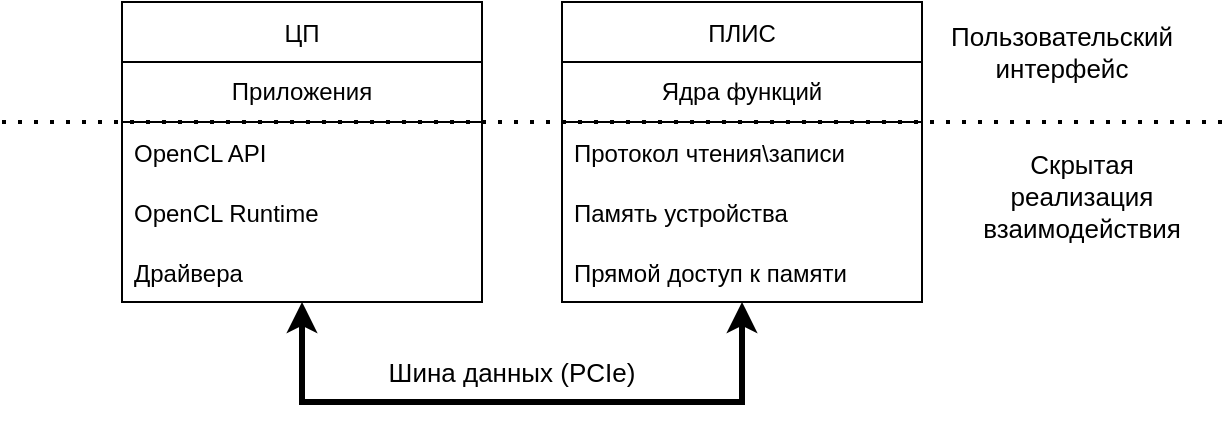 <mxfile version="18.1.3" type="github">
  <diagram id="y3nyafF1e3w-YYjCvUNy" name="Page-1">
    <mxGraphModel dx="541" dy="964" grid="1" gridSize="10" guides="1" tooltips="1" connect="1" arrows="1" fold="1" page="1" pageScale="1" pageWidth="827" pageHeight="1169" math="0" shadow="0">
      <root>
        <mxCell id="0" />
        <mxCell id="1" parent="0" />
        <mxCell id="sXaz8BXVk84s5LIh5xC4-4" value="ЦП" style="swimlane;fontStyle=0;childLayout=stackLayout;horizontal=1;startSize=30;horizontalStack=0;resizeParent=1;resizeParentMax=0;resizeLast=0;collapsible=1;marginBottom=0;" vertex="1" parent="1">
          <mxGeometry x="130" y="240" width="180" height="150" as="geometry" />
        </mxCell>
        <mxCell id="sXaz8BXVk84s5LIh5xC4-13" value="Приложения" style="rounded=0;whiteSpace=wrap;html=1;" vertex="1" parent="sXaz8BXVk84s5LIh5xC4-4">
          <mxGeometry y="30" width="180" height="30" as="geometry" />
        </mxCell>
        <mxCell id="sXaz8BXVk84s5LIh5xC4-5" value="OpenCL API" style="text;strokeColor=none;fillColor=none;align=left;verticalAlign=middle;spacingLeft=4;spacingRight=4;overflow=hidden;points=[[0,0.5],[1,0.5]];portConstraint=eastwest;rotatable=0;" vertex="1" parent="sXaz8BXVk84s5LIh5xC4-4">
          <mxGeometry y="60" width="180" height="30" as="geometry" />
        </mxCell>
        <mxCell id="sXaz8BXVk84s5LIh5xC4-6" value="OpenCL Runtime" style="text;strokeColor=none;fillColor=none;align=left;verticalAlign=middle;spacingLeft=4;spacingRight=4;overflow=hidden;points=[[0,0.5],[1,0.5]];portConstraint=eastwest;rotatable=0;" vertex="1" parent="sXaz8BXVk84s5LIh5xC4-4">
          <mxGeometry y="90" width="180" height="30" as="geometry" />
        </mxCell>
        <mxCell id="sXaz8BXVk84s5LIh5xC4-7" value="Драйвера" style="text;strokeColor=none;fillColor=none;align=left;verticalAlign=middle;spacingLeft=4;spacingRight=4;overflow=hidden;points=[[0,0.5],[1,0.5]];portConstraint=eastwest;rotatable=0;" vertex="1" parent="sXaz8BXVk84s5LIh5xC4-4">
          <mxGeometry y="120" width="180" height="30" as="geometry" />
        </mxCell>
        <mxCell id="sXaz8BXVk84s5LIh5xC4-8" value="ПЛИС" style="swimlane;fontStyle=0;childLayout=stackLayout;horizontal=1;startSize=30;horizontalStack=0;resizeParent=1;resizeParentMax=0;resizeLast=0;collapsible=1;marginBottom=0;" vertex="1" parent="1">
          <mxGeometry x="350" y="240" width="180" height="150" as="geometry" />
        </mxCell>
        <mxCell id="sXaz8BXVk84s5LIh5xC4-14" value="Ядра функций" style="rounded=0;whiteSpace=wrap;html=1;" vertex="1" parent="sXaz8BXVk84s5LIh5xC4-8">
          <mxGeometry y="30" width="180" height="30" as="geometry" />
        </mxCell>
        <mxCell id="sXaz8BXVk84s5LIh5xC4-9" value="Протокол чтения\записи" style="text;strokeColor=none;fillColor=none;align=left;verticalAlign=middle;spacingLeft=4;spacingRight=4;overflow=hidden;points=[[0,0.5],[1,0.5]];portConstraint=eastwest;rotatable=0;" vertex="1" parent="sXaz8BXVk84s5LIh5xC4-8">
          <mxGeometry y="60" width="180" height="30" as="geometry" />
        </mxCell>
        <mxCell id="sXaz8BXVk84s5LIh5xC4-10" value="Память устройства" style="text;strokeColor=none;fillColor=none;align=left;verticalAlign=middle;spacingLeft=4;spacingRight=4;overflow=hidden;points=[[0,0.5],[1,0.5]];portConstraint=eastwest;rotatable=0;" vertex="1" parent="sXaz8BXVk84s5LIh5xC4-8">
          <mxGeometry y="90" width="180" height="30" as="geometry" />
        </mxCell>
        <mxCell id="sXaz8BXVk84s5LIh5xC4-11" value="Прямой доступ к памяти" style="text;strokeColor=none;fillColor=none;align=left;verticalAlign=middle;spacingLeft=4;spacingRight=4;overflow=hidden;points=[[0,0.5],[1,0.5]];portConstraint=eastwest;rotatable=0;" vertex="1" parent="sXaz8BXVk84s5LIh5xC4-8">
          <mxGeometry y="120" width="180" height="30" as="geometry" />
        </mxCell>
        <mxCell id="sXaz8BXVk84s5LIh5xC4-15" value="" style="endArrow=none;dashed=1;html=1;dashPattern=1 3;strokeWidth=2;rounded=0;shadow=0;sketch=0;fontSize=33;" edge="1" parent="1">
          <mxGeometry width="50" height="50" relative="1" as="geometry">
            <mxPoint x="70" y="300" as="sourcePoint" />
            <mxPoint x="680" y="300" as="targetPoint" />
          </mxGeometry>
        </mxCell>
        <mxCell id="sXaz8BXVk84s5LIh5xC4-18" value="" style="endArrow=classic;startArrow=classic;html=1;rounded=0;shadow=0;sketch=0;fontSize=7;strokeWidth=3;entryX=0.5;entryY=1;entryDx=0;entryDy=0;exitX=0.5;exitY=1;exitDx=0;exitDy=0;" edge="1" parent="1" source="sXaz8BXVk84s5LIh5xC4-8" target="sXaz8BXVk84s5LIh5xC4-4">
          <mxGeometry width="50" height="50" relative="1" as="geometry">
            <mxPoint x="440" y="480" as="sourcePoint" />
            <mxPoint x="290" y="470" as="targetPoint" />
            <Array as="points">
              <mxPoint x="440" y="440" />
              <mxPoint x="220" y="440" />
            </Array>
          </mxGeometry>
        </mxCell>
        <mxCell id="sXaz8BXVk84s5LIh5xC4-20" value="&lt;font style=&quot;font-size: 13px;&quot;&gt;Шина данных (PCIe)&lt;br&gt;&lt;/font&gt;" style="text;html=1;strokeColor=none;fillColor=none;align=center;verticalAlign=middle;whiteSpace=wrap;rounded=0;fontSize=7;" vertex="1" parent="1">
          <mxGeometry x="260" y="410" width="130" height="30" as="geometry" />
        </mxCell>
        <mxCell id="sXaz8BXVk84s5LIh5xC4-21" value="Пользовательский интерфейс" style="text;html=1;strokeColor=none;fillColor=none;align=center;verticalAlign=middle;whiteSpace=wrap;rounded=0;fontSize=13;" vertex="1" parent="1">
          <mxGeometry x="570" y="250" width="60" height="30" as="geometry" />
        </mxCell>
        <mxCell id="sXaz8BXVk84s5LIh5xC4-22" value="&lt;div&gt;Скрытая реализация&lt;/div&gt;&lt;div&gt;взаимодействия&lt;/div&gt;&lt;div&gt;&lt;br&gt;&lt;/div&gt;" style="text;html=1;strokeColor=none;fillColor=none;align=center;verticalAlign=middle;whiteSpace=wrap;rounded=0;fontSize=13;" vertex="1" parent="1">
          <mxGeometry x="580" y="330" width="60" height="30" as="geometry" />
        </mxCell>
      </root>
    </mxGraphModel>
  </diagram>
</mxfile>

